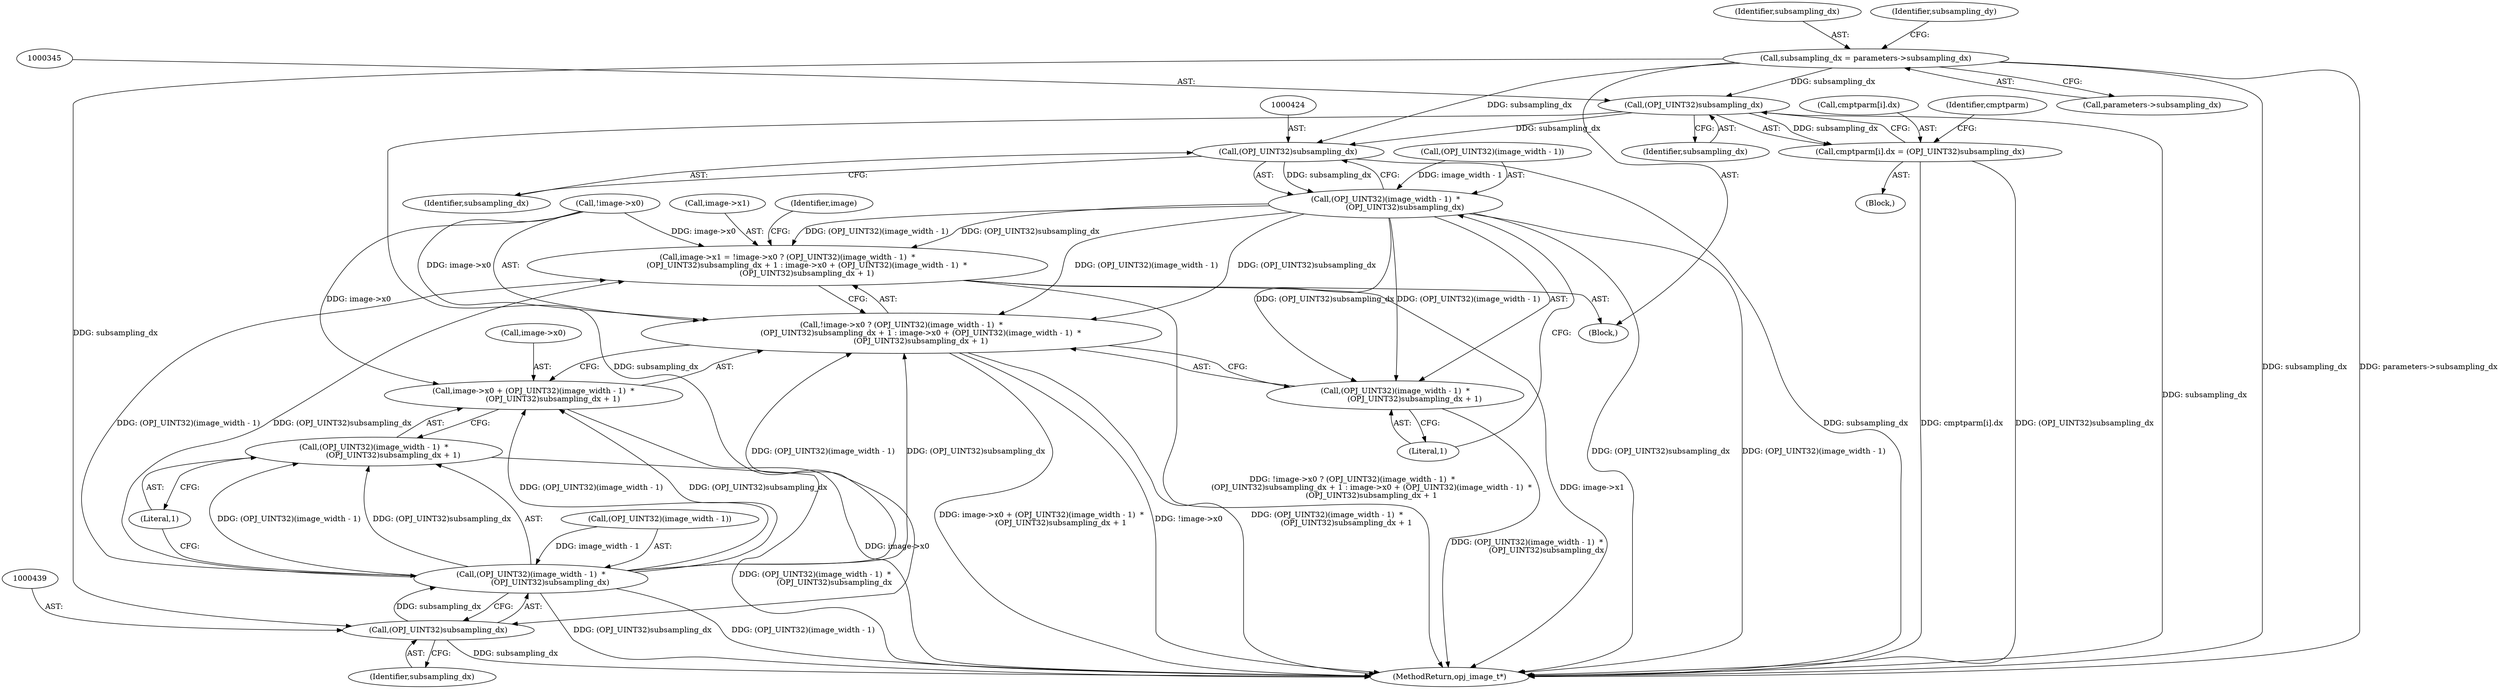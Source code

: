 digraph "0_openjpeg_2cd30c2b06ce332dede81cccad8b334cde997281_1@pointer" {
"1000297" [label="(Call,subsampling_dx = parameters->subsampling_dx)"];
"1000344" [label="(Call,(OPJ_UINT32)subsampling_dx)"];
"1000338" [label="(Call,cmptparm[i].dx = (OPJ_UINT32)subsampling_dx)"];
"1000423" [label="(Call,(OPJ_UINT32)subsampling_dx)"];
"1000417" [label="(Call,(OPJ_UINT32)(image_width - 1)  *\n                (OPJ_UINT32)subsampling_dx)"];
"1000407" [label="(Call,image->x1 = !image->x0 ? (OPJ_UINT32)(image_width - 1)  *\n                (OPJ_UINT32)subsampling_dx + 1 : image->x0 + (OPJ_UINT32)(image_width - 1)  *\n                (OPJ_UINT32)subsampling_dx + 1)"];
"1000411" [label="(Call,!image->x0 ? (OPJ_UINT32)(image_width - 1)  *\n                (OPJ_UINT32)subsampling_dx + 1 : image->x0 + (OPJ_UINT32)(image_width - 1)  *\n                (OPJ_UINT32)subsampling_dx + 1)"];
"1000416" [label="(Call,(OPJ_UINT32)(image_width - 1)  *\n                (OPJ_UINT32)subsampling_dx + 1)"];
"1000438" [label="(Call,(OPJ_UINT32)subsampling_dx)"];
"1000432" [label="(Call,(OPJ_UINT32)(image_width - 1)  *\n                (OPJ_UINT32)subsampling_dx)"];
"1000427" [label="(Call,image->x0 + (OPJ_UINT32)(image_width - 1)  *\n                (OPJ_UINT32)subsampling_dx + 1)"];
"1000431" [label="(Call,(OPJ_UINT32)(image_width - 1)  *\n                (OPJ_UINT32)subsampling_dx + 1)"];
"1000441" [label="(Literal,1)"];
"1000350" [label="(Identifier,cmptparm)"];
"1000297" [label="(Call,subsampling_dx = parameters->subsampling_dx)"];
"1000440" [label="(Identifier,subsampling_dx)"];
"1000113" [label="(Block,)"];
"1000438" [label="(Call,(OPJ_UINT32)subsampling_dx)"];
"1000426" [label="(Literal,1)"];
"1000339" [label="(Call,cmptparm[i].dx)"];
"1000432" [label="(Call,(OPJ_UINT32)(image_width - 1)  *\n                (OPJ_UINT32)subsampling_dx)"];
"1000298" [label="(Identifier,subsampling_dx)"];
"1000408" [label="(Call,image->x1)"];
"1000412" [label="(Call,!image->x0)"];
"1000423" [label="(Call,(OPJ_UINT32)subsampling_dx)"];
"1000418" [label="(Call,(OPJ_UINT32)(image_width - 1))"];
"1000431" [label="(Call,(OPJ_UINT32)(image_width - 1)  *\n                (OPJ_UINT32)subsampling_dx + 1)"];
"1000427" [label="(Call,image->x0 + (OPJ_UINT32)(image_width - 1)  *\n                (OPJ_UINT32)subsampling_dx + 1)"];
"1000411" [label="(Call,!image->x0 ? (OPJ_UINT32)(image_width - 1)  *\n                (OPJ_UINT32)subsampling_dx + 1 : image->x0 + (OPJ_UINT32)(image_width - 1)  *\n                (OPJ_UINT32)subsampling_dx + 1)"];
"1000303" [label="(Identifier,subsampling_dy)"];
"1000346" [label="(Identifier,subsampling_dx)"];
"1000433" [label="(Call,(OPJ_UINT32)(image_width - 1))"];
"1000407" [label="(Call,image->x1 = !image->x0 ? (OPJ_UINT32)(image_width - 1)  *\n                (OPJ_UINT32)subsampling_dx + 1 : image->x0 + (OPJ_UINT32)(image_width - 1)  *\n                (OPJ_UINT32)subsampling_dx + 1)"];
"1000299" [label="(Call,parameters->subsampling_dx)"];
"1000417" [label="(Call,(OPJ_UINT32)(image_width - 1)  *\n                (OPJ_UINT32)subsampling_dx)"];
"1000444" [label="(Identifier,image)"];
"1000344" [label="(Call,(OPJ_UINT32)subsampling_dx)"];
"1000428" [label="(Call,image->x0)"];
"1000416" [label="(Call,(OPJ_UINT32)(image_width - 1)  *\n                (OPJ_UINT32)subsampling_dx + 1)"];
"1000425" [label="(Identifier,subsampling_dx)"];
"1000338" [label="(Call,cmptparm[i].dx = (OPJ_UINT32)subsampling_dx)"];
"1000766" [label="(MethodReturn,opj_image_t*)"];
"1000316" [label="(Block,)"];
"1000297" -> "1000113"  [label="AST: "];
"1000297" -> "1000299"  [label="CFG: "];
"1000298" -> "1000297"  [label="AST: "];
"1000299" -> "1000297"  [label="AST: "];
"1000303" -> "1000297"  [label="CFG: "];
"1000297" -> "1000766"  [label="DDG: subsampling_dx"];
"1000297" -> "1000766"  [label="DDG: parameters->subsampling_dx"];
"1000297" -> "1000344"  [label="DDG: subsampling_dx"];
"1000297" -> "1000423"  [label="DDG: subsampling_dx"];
"1000297" -> "1000438"  [label="DDG: subsampling_dx"];
"1000344" -> "1000338"  [label="AST: "];
"1000344" -> "1000346"  [label="CFG: "];
"1000345" -> "1000344"  [label="AST: "];
"1000346" -> "1000344"  [label="AST: "];
"1000338" -> "1000344"  [label="CFG: "];
"1000344" -> "1000766"  [label="DDG: subsampling_dx"];
"1000344" -> "1000338"  [label="DDG: subsampling_dx"];
"1000344" -> "1000423"  [label="DDG: subsampling_dx"];
"1000344" -> "1000438"  [label="DDG: subsampling_dx"];
"1000338" -> "1000316"  [label="AST: "];
"1000339" -> "1000338"  [label="AST: "];
"1000350" -> "1000338"  [label="CFG: "];
"1000338" -> "1000766"  [label="DDG: cmptparm[i].dx"];
"1000338" -> "1000766"  [label="DDG: (OPJ_UINT32)subsampling_dx"];
"1000423" -> "1000417"  [label="AST: "];
"1000423" -> "1000425"  [label="CFG: "];
"1000424" -> "1000423"  [label="AST: "];
"1000425" -> "1000423"  [label="AST: "];
"1000417" -> "1000423"  [label="CFG: "];
"1000423" -> "1000766"  [label="DDG: subsampling_dx"];
"1000423" -> "1000417"  [label="DDG: subsampling_dx"];
"1000417" -> "1000416"  [label="AST: "];
"1000418" -> "1000417"  [label="AST: "];
"1000426" -> "1000417"  [label="CFG: "];
"1000417" -> "1000766"  [label="DDG: (OPJ_UINT32)subsampling_dx"];
"1000417" -> "1000766"  [label="DDG: (OPJ_UINT32)(image_width - 1)"];
"1000417" -> "1000407"  [label="DDG: (OPJ_UINT32)(image_width - 1)"];
"1000417" -> "1000407"  [label="DDG: (OPJ_UINT32)subsampling_dx"];
"1000417" -> "1000411"  [label="DDG: (OPJ_UINT32)(image_width - 1)"];
"1000417" -> "1000411"  [label="DDG: (OPJ_UINT32)subsampling_dx"];
"1000417" -> "1000416"  [label="DDG: (OPJ_UINT32)(image_width - 1)"];
"1000417" -> "1000416"  [label="DDG: (OPJ_UINT32)subsampling_dx"];
"1000418" -> "1000417"  [label="DDG: image_width - 1"];
"1000407" -> "1000113"  [label="AST: "];
"1000407" -> "1000411"  [label="CFG: "];
"1000408" -> "1000407"  [label="AST: "];
"1000411" -> "1000407"  [label="AST: "];
"1000444" -> "1000407"  [label="CFG: "];
"1000407" -> "1000766"  [label="DDG: !image->x0 ? (OPJ_UINT32)(image_width - 1)  *\n                (OPJ_UINT32)subsampling_dx + 1 : image->x0 + (OPJ_UINT32)(image_width - 1)  *\n                (OPJ_UINT32)subsampling_dx + 1"];
"1000407" -> "1000766"  [label="DDG: image->x1"];
"1000432" -> "1000407"  [label="DDG: (OPJ_UINT32)(image_width - 1)"];
"1000432" -> "1000407"  [label="DDG: (OPJ_UINT32)subsampling_dx"];
"1000412" -> "1000407"  [label="DDG: image->x0"];
"1000411" -> "1000416"  [label="CFG: "];
"1000411" -> "1000427"  [label="CFG: "];
"1000412" -> "1000411"  [label="AST: "];
"1000416" -> "1000411"  [label="AST: "];
"1000427" -> "1000411"  [label="AST: "];
"1000411" -> "1000766"  [label="DDG: image->x0 + (OPJ_UINT32)(image_width - 1)  *\n                (OPJ_UINT32)subsampling_dx + 1"];
"1000411" -> "1000766"  [label="DDG: !image->x0"];
"1000411" -> "1000766"  [label="DDG: (OPJ_UINT32)(image_width - 1)  *\n                (OPJ_UINT32)subsampling_dx + 1"];
"1000432" -> "1000411"  [label="DDG: (OPJ_UINT32)(image_width - 1)"];
"1000432" -> "1000411"  [label="DDG: (OPJ_UINT32)subsampling_dx"];
"1000412" -> "1000411"  [label="DDG: image->x0"];
"1000416" -> "1000426"  [label="CFG: "];
"1000426" -> "1000416"  [label="AST: "];
"1000416" -> "1000766"  [label="DDG: (OPJ_UINT32)(image_width - 1)  *\n                (OPJ_UINT32)subsampling_dx"];
"1000438" -> "1000432"  [label="AST: "];
"1000438" -> "1000440"  [label="CFG: "];
"1000439" -> "1000438"  [label="AST: "];
"1000440" -> "1000438"  [label="AST: "];
"1000432" -> "1000438"  [label="CFG: "];
"1000438" -> "1000766"  [label="DDG: subsampling_dx"];
"1000438" -> "1000432"  [label="DDG: subsampling_dx"];
"1000432" -> "1000431"  [label="AST: "];
"1000433" -> "1000432"  [label="AST: "];
"1000441" -> "1000432"  [label="CFG: "];
"1000432" -> "1000766"  [label="DDG: (OPJ_UINT32)subsampling_dx"];
"1000432" -> "1000766"  [label="DDG: (OPJ_UINT32)(image_width - 1)"];
"1000432" -> "1000427"  [label="DDG: (OPJ_UINT32)(image_width - 1)"];
"1000432" -> "1000427"  [label="DDG: (OPJ_UINT32)subsampling_dx"];
"1000432" -> "1000431"  [label="DDG: (OPJ_UINT32)(image_width - 1)"];
"1000432" -> "1000431"  [label="DDG: (OPJ_UINT32)subsampling_dx"];
"1000433" -> "1000432"  [label="DDG: image_width - 1"];
"1000427" -> "1000431"  [label="CFG: "];
"1000428" -> "1000427"  [label="AST: "];
"1000431" -> "1000427"  [label="AST: "];
"1000427" -> "1000766"  [label="DDG: image->x0"];
"1000412" -> "1000427"  [label="DDG: image->x0"];
"1000431" -> "1000441"  [label="CFG: "];
"1000441" -> "1000431"  [label="AST: "];
"1000431" -> "1000766"  [label="DDG: (OPJ_UINT32)(image_width - 1)  *\n                (OPJ_UINT32)subsampling_dx"];
}
